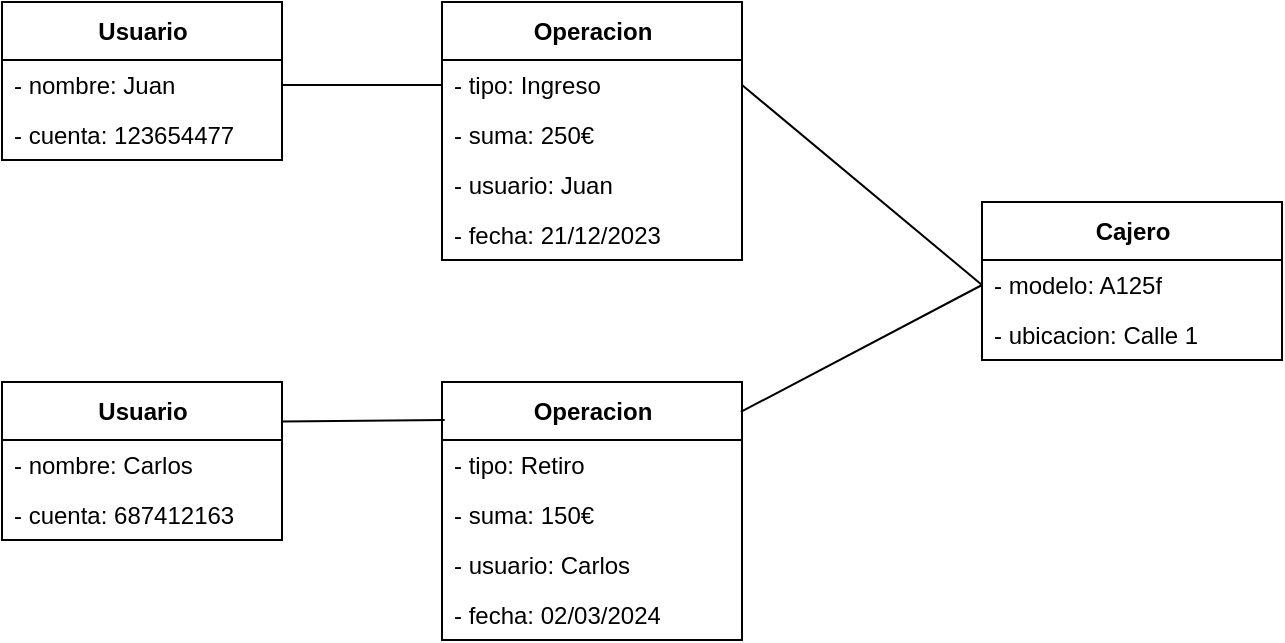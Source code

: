 <mxfile>
    <diagram id="Mf8dK57lE3pj6ywRgIBl" name="Page-1">
        <mxGraphModel dx="1030" dy="734" grid="1" gridSize="10" guides="1" tooltips="1" connect="1" arrows="1" fold="1" page="1" pageScale="1" pageWidth="850" pageHeight="1100" background="#ffffff" math="0" shadow="0">
            <root>
                <mxCell id="0"/>
                <mxCell id="1" parent="0"/>
                <mxCell id="2" value="Usuario" style="swimlane;fontStyle=1;align=center;verticalAlign=middle;childLayout=stackLayout;horizontal=1;startSize=29;horizontalStack=0;resizeParent=1;resizeParentMax=0;resizeLast=0;collapsible=0;marginBottom=0;html=1;fillColor=#FFFFFF;fontColor=#000000;strokeColor=#000000;" parent="1" vertex="1">
                    <mxGeometry x="90" y="120" width="140" height="79" as="geometry"/>
                </mxCell>
                <mxCell id="3" value="- nombre: Juan" style="text;html=1;strokeColor=none;fillColor=none;align=left;verticalAlign=middle;spacingLeft=4;spacingRight=4;overflow=hidden;rotatable=0;points=[[0,0.5],[1,0.5]];portConstraint=eastwest;fontColor=#000000;" parent="2" vertex="1">
                    <mxGeometry y="29" width="140" height="25" as="geometry"/>
                </mxCell>
                <mxCell id="4" value="- cuenta: 123654477" style="text;html=1;strokeColor=none;fillColor=none;align=left;verticalAlign=middle;spacingLeft=4;spacingRight=4;overflow=hidden;rotatable=0;points=[[0,0.5],[1,0.5]];portConstraint=eastwest;fontColor=#000000;" parent="2" vertex="1">
                    <mxGeometry y="54" width="140" height="25" as="geometry"/>
                </mxCell>
                <mxCell id="14" value="Cajero" style="swimlane;fontStyle=1;align=center;verticalAlign=middle;childLayout=stackLayout;horizontal=1;startSize=29;horizontalStack=0;resizeParent=1;resizeParentMax=0;resizeLast=0;collapsible=0;marginBottom=0;html=1;fillColor=#FFFFFF;fontColor=#000000;strokeColor=#000000;" parent="1" vertex="1">
                    <mxGeometry x="580" y="220" width="150" height="79" as="geometry"/>
                </mxCell>
                <mxCell id="15" value="- modelo: A125f" style="text;html=1;strokeColor=none;fillColor=none;align=left;verticalAlign=middle;spacingLeft=4;spacingRight=4;overflow=hidden;rotatable=0;points=[[0,0.5],[1,0.5]];portConstraint=eastwest;fontColor=#000000;" parent="14" vertex="1">
                    <mxGeometry y="29" width="150" height="25" as="geometry"/>
                </mxCell>
                <mxCell id="16" value="- ubicacion: Calle 1" style="text;html=1;strokeColor=none;fillColor=none;align=left;verticalAlign=middle;spacingLeft=4;spacingRight=4;overflow=hidden;rotatable=0;points=[[0,0.5],[1,0.5]];portConstraint=eastwest;fontColor=#000000;" parent="14" vertex="1">
                    <mxGeometry y="54" width="150" height="25" as="geometry"/>
                </mxCell>
                <mxCell id="26" value="Operacion" style="swimlane;fontStyle=1;align=center;verticalAlign=middle;childLayout=stackLayout;horizontal=1;startSize=29;horizontalStack=0;resizeParent=1;resizeParentMax=0;resizeLast=0;collapsible=0;marginBottom=0;html=1;fillColor=#FFFFFF;fontColor=#000000;strokeColor=#000000;" parent="1" vertex="1">
                    <mxGeometry x="310" y="120" width="150" height="129" as="geometry"/>
                </mxCell>
                <mxCell id="27" value="- tipo: Ingreso" style="text;html=1;strokeColor=none;fillColor=none;align=left;verticalAlign=middle;spacingLeft=4;spacingRight=4;overflow=hidden;rotatable=0;points=[[0,0.5],[1,0.5]];portConstraint=eastwest;fontColor=#000000;" parent="26" vertex="1">
                    <mxGeometry y="29" width="150" height="25" as="geometry"/>
                </mxCell>
                <mxCell id="28" value="- suma: 250€" style="text;html=1;strokeColor=none;fillColor=none;align=left;verticalAlign=middle;spacingLeft=4;spacingRight=4;overflow=hidden;rotatable=0;points=[[0,0.5],[1,0.5]];portConstraint=eastwest;fontColor=#000000;" parent="26" vertex="1">
                    <mxGeometry y="54" width="150" height="25" as="geometry"/>
                </mxCell>
                <mxCell id="36" value="- usuario: Juan" style="text;html=1;strokeColor=none;fillColor=none;align=left;verticalAlign=middle;spacingLeft=4;spacingRight=4;overflow=hidden;rotatable=0;points=[[0,0.5],[1,0.5]];portConstraint=eastwest;fontColor=#000000;" vertex="1" parent="26">
                    <mxGeometry y="79" width="150" height="25" as="geometry"/>
                </mxCell>
                <mxCell id="35" value="- fecha: 21/12/2023" style="text;html=1;strokeColor=none;fillColor=none;align=left;verticalAlign=middle;spacingLeft=4;spacingRight=4;overflow=hidden;rotatable=0;points=[[0,0.5],[1,0.5]];portConstraint=eastwest;fontColor=#000000;" vertex="1" parent="26">
                    <mxGeometry y="104" width="150" height="25" as="geometry"/>
                </mxCell>
                <mxCell id="29" value="" style="endArrow=none;html=1;fontColor=#000000;strokeColor=#000000;entryX=1;entryY=0.5;entryDx=0;entryDy=0;exitX=0;exitY=0.5;exitDx=0;exitDy=0;" parent="1" source="27" target="3" edge="1">
                    <mxGeometry width="50" height="50" relative="1" as="geometry">
                        <mxPoint x="400" y="630" as="sourcePoint"/>
                        <mxPoint x="450" y="580" as="targetPoint"/>
                    </mxGeometry>
                </mxCell>
                <mxCell id="30" value="" style="endArrow=none;html=1;fontColor=#000000;strokeColor=#000000;entryX=0;entryY=0.5;entryDx=0;entryDy=0;exitX=1;exitY=0.5;exitDx=0;exitDy=0;" parent="1" source="27" target="15" edge="1">
                    <mxGeometry width="50" height="50" relative="1" as="geometry">
                        <mxPoint x="320" y="171.5" as="sourcePoint"/>
                        <mxPoint x="240" y="171.5" as="targetPoint"/>
                    </mxGeometry>
                </mxCell>
                <mxCell id="32" value="Usuario" style="swimlane;fontStyle=1;align=center;verticalAlign=middle;childLayout=stackLayout;horizontal=1;startSize=29;horizontalStack=0;resizeParent=1;resizeParentMax=0;resizeLast=0;collapsible=0;marginBottom=0;html=1;fillColor=#FFFFFF;fontColor=#000000;strokeColor=#000000;" vertex="1" parent="1">
                    <mxGeometry x="90" y="310" width="140" height="79" as="geometry"/>
                </mxCell>
                <mxCell id="33" value="- nombre: Carlos" style="text;html=1;strokeColor=none;fillColor=none;align=left;verticalAlign=middle;spacingLeft=4;spacingRight=4;overflow=hidden;rotatable=0;points=[[0,0.5],[1,0.5]];portConstraint=eastwest;fontColor=#000000;" vertex="1" parent="32">
                    <mxGeometry y="29" width="140" height="25" as="geometry"/>
                </mxCell>
                <mxCell id="34" value="- cuenta: 687412163" style="text;html=1;strokeColor=none;fillColor=none;align=left;verticalAlign=middle;spacingLeft=4;spacingRight=4;overflow=hidden;rotatable=0;points=[[0,0.5],[1,0.5]];portConstraint=eastwest;fontColor=#000000;" vertex="1" parent="32">
                    <mxGeometry y="54" width="140" height="25" as="geometry"/>
                </mxCell>
                <mxCell id="37" value="Operacion" style="swimlane;fontStyle=1;align=center;verticalAlign=middle;childLayout=stackLayout;horizontal=1;startSize=29;horizontalStack=0;resizeParent=1;resizeParentMax=0;resizeLast=0;collapsible=0;marginBottom=0;html=1;fillColor=#FFFFFF;fontColor=#000000;strokeColor=#000000;" vertex="1" parent="1">
                    <mxGeometry x="310" y="310" width="150" height="129" as="geometry"/>
                </mxCell>
                <mxCell id="38" value="- tipo: Retiro" style="text;html=1;strokeColor=none;fillColor=none;align=left;verticalAlign=middle;spacingLeft=4;spacingRight=4;overflow=hidden;rotatable=0;points=[[0,0.5],[1,0.5]];portConstraint=eastwest;fontColor=#000000;" vertex="1" parent="37">
                    <mxGeometry y="29" width="150" height="25" as="geometry"/>
                </mxCell>
                <mxCell id="39" value="- suma: 150€" style="text;html=1;strokeColor=none;fillColor=none;align=left;verticalAlign=middle;spacingLeft=4;spacingRight=4;overflow=hidden;rotatable=0;points=[[0,0.5],[1,0.5]];portConstraint=eastwest;fontColor=#000000;" vertex="1" parent="37">
                    <mxGeometry y="54" width="150" height="25" as="geometry"/>
                </mxCell>
                <mxCell id="40" value="- usuario: Carlos" style="text;html=1;strokeColor=none;fillColor=none;align=left;verticalAlign=middle;spacingLeft=4;spacingRight=4;overflow=hidden;rotatable=0;points=[[0,0.5],[1,0.5]];portConstraint=eastwest;fontColor=#000000;" vertex="1" parent="37">
                    <mxGeometry y="79" width="150" height="25" as="geometry"/>
                </mxCell>
                <mxCell id="41" value="- fecha: 02/03/2024" style="text;html=1;strokeColor=none;fillColor=none;align=left;verticalAlign=middle;spacingLeft=4;spacingRight=4;overflow=hidden;rotatable=0;points=[[0,0.5],[1,0.5]];portConstraint=eastwest;fontColor=#000000;" vertex="1" parent="37">
                    <mxGeometry y="104" width="150" height="25" as="geometry"/>
                </mxCell>
                <mxCell id="42" value="" style="endArrow=none;html=1;fontColor=#000000;strokeColor=#000000;entryX=1;entryY=0.25;entryDx=0;entryDy=0;exitX=0.009;exitY=0.147;exitDx=0;exitDy=0;exitPerimeter=0;" edge="1" parent="1" source="37" target="32">
                    <mxGeometry width="50" height="50" relative="1" as="geometry">
                        <mxPoint x="320" y="171.5" as="sourcePoint"/>
                        <mxPoint x="240" y="171.5" as="targetPoint"/>
                    </mxGeometry>
                </mxCell>
                <mxCell id="43" value="" style="endArrow=none;html=1;fontColor=#000000;strokeColor=#000000;entryX=0;entryY=0.5;entryDx=0;entryDy=0;exitX=0.996;exitY=0.116;exitDx=0;exitDy=0;exitPerimeter=0;" edge="1" parent="1" source="37" target="15">
                    <mxGeometry width="50" height="50" relative="1" as="geometry">
                        <mxPoint x="470" y="171.5" as="sourcePoint"/>
                        <mxPoint x="590" y="271.5" as="targetPoint"/>
                    </mxGeometry>
                </mxCell>
            </root>
        </mxGraphModel>
    </diagram>
</mxfile>